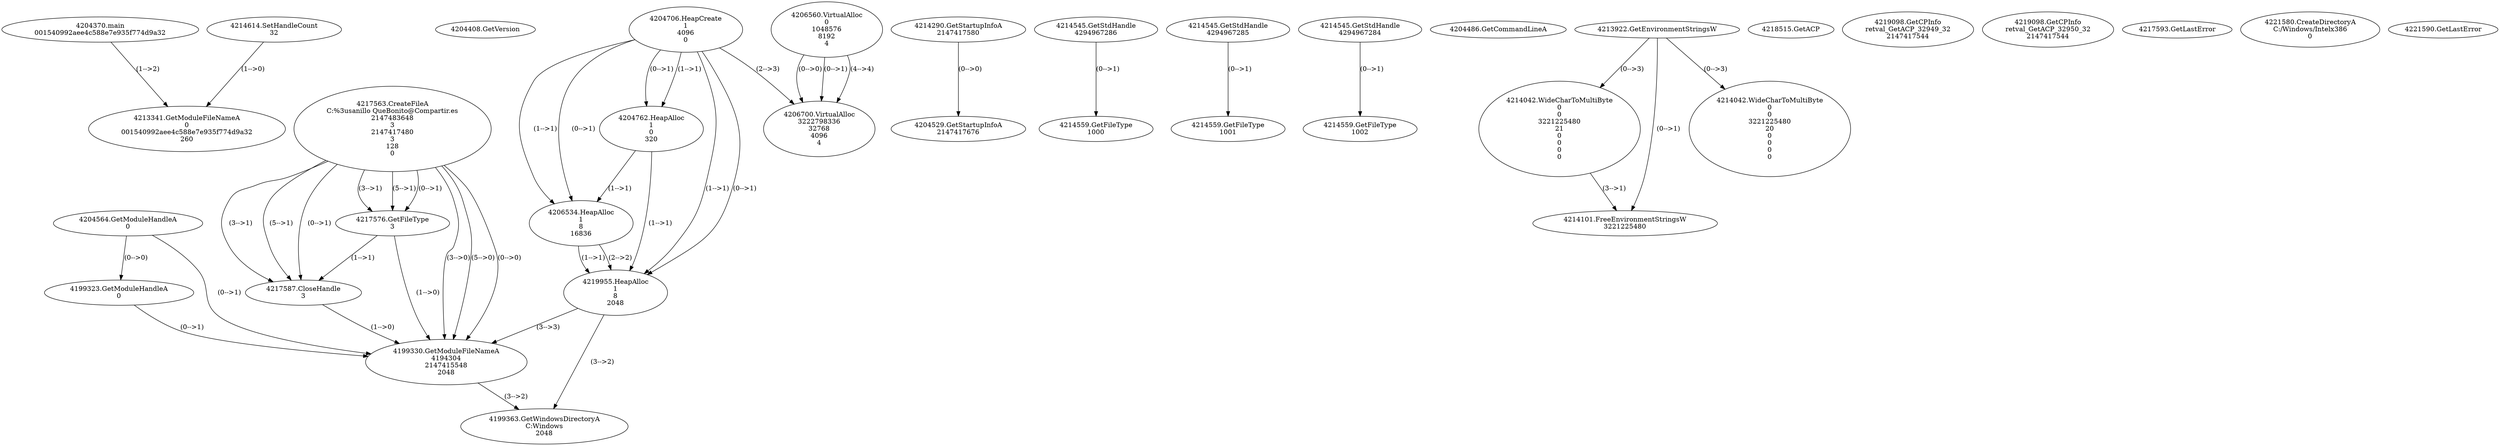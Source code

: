 // Global SCDG with merge call
digraph {
	0 [label="4204370.main
001540992aee4c588e7e935f774d9a32"]
	1 [label="4204408.GetVersion
"]
	2 [label="4204706.HeapCreate
1
4096
0"]
	3 [label="4204762.HeapAlloc
1
0
320"]
	2 -> 3 [label="(1-->1)"]
	2 -> 3 [label="(0-->1)"]
	4 [label="4206534.HeapAlloc
1
8
16836"]
	2 -> 4 [label="(1-->1)"]
	2 -> 4 [label="(0-->1)"]
	3 -> 4 [label="(1-->1)"]
	5 [label="4206560.VirtualAlloc
0
1048576
8192
4"]
	6 [label="4206700.VirtualAlloc
3222798336
32768
4096
4"]
	5 -> 6 [label="(0-->1)"]
	2 -> 6 [label="(2-->3)"]
	5 -> 6 [label="(4-->4)"]
	5 -> 6 [label="(0-->0)"]
	7 [label="4214290.GetStartupInfoA
2147417580"]
	8 [label="4214545.GetStdHandle
4294967286"]
	9 [label="4214559.GetFileType
1000"]
	8 -> 9 [label="(0-->1)"]
	10 [label="4214545.GetStdHandle
4294967285"]
	11 [label="4214559.GetFileType
1001"]
	10 -> 11 [label="(0-->1)"]
	12 [label="4214545.GetStdHandle
4294967284"]
	13 [label="4214559.GetFileType
1002"]
	12 -> 13 [label="(0-->1)"]
	14 [label="4214614.SetHandleCount
32"]
	15 [label="4204486.GetCommandLineA
"]
	16 [label="4213922.GetEnvironmentStringsW
"]
	17 [label="4214042.WideCharToMultiByte
0
0
3221225480
21
0
0
0
0"]
	16 -> 17 [label="(0-->3)"]
	18 [label="4214101.FreeEnvironmentStringsW
3221225480"]
	16 -> 18 [label="(0-->1)"]
	17 -> 18 [label="(3-->1)"]
	19 [label="4218515.GetACP
"]
	20 [label="4219098.GetCPInfo
retval_GetACP_32949_32
2147417544"]
	21 [label="4219098.GetCPInfo
retval_GetACP_32950_32
2147417544"]
	22 [label="4213341.GetModuleFileNameA
0
001540992aee4c588e7e935f774d9a32
260"]
	0 -> 22 [label="(1-->2)"]
	14 -> 22 [label="(1-->0)"]
	23 [label="4219955.HeapAlloc
1
8
2048"]
	2 -> 23 [label="(1-->1)"]
	2 -> 23 [label="(0-->1)"]
	3 -> 23 [label="(1-->1)"]
	4 -> 23 [label="(1-->1)"]
	4 -> 23 [label="(2-->2)"]
	24 [label="4204529.GetStartupInfoA
2147417676"]
	7 -> 24 [label="(0-->0)"]
	25 [label="4204564.GetModuleHandleA
0"]
	26 [label="4217563.CreateFileA
C:\Gusanillo QueBonito@Compartir.es
2147483648
3
2147417480
3
128
0"]
	27 [label="4217576.GetFileType
3"]
	26 -> 27 [label="(3-->1)"]
	26 -> 27 [label="(5-->1)"]
	26 -> 27 [label="(0-->1)"]
	28 [label="4217587.CloseHandle
3"]
	26 -> 28 [label="(3-->1)"]
	26 -> 28 [label="(5-->1)"]
	26 -> 28 [label="(0-->1)"]
	27 -> 28 [label="(1-->1)"]
	29 [label="4217593.GetLastError
"]
	30 [label="4199323.GetModuleHandleA
0"]
	25 -> 30 [label="(0-->0)"]
	31 [label="4199330.GetModuleFileNameA
4194304
2147415548
2048"]
	25 -> 31 [label="(0-->1)"]
	30 -> 31 [label="(0-->1)"]
	23 -> 31 [label="(3-->3)"]
	26 -> 31 [label="(3-->0)"]
	26 -> 31 [label="(5-->0)"]
	26 -> 31 [label="(0-->0)"]
	27 -> 31 [label="(1-->0)"]
	28 -> 31 [label="(1-->0)"]
	32 [label="4199363.GetWindowsDirectoryA
C:\Windows
2048"]
	23 -> 32 [label="(3-->2)"]
	31 -> 32 [label="(3-->2)"]
	33 [label="4221580.CreateDirectoryA
C:/Windows/Intelx386
0"]
	34 [label="4221590.GetLastError
"]
	35 [label="4214042.WideCharToMultiByte
0
0
3221225480
20
0
0
0
0"]
	16 -> 35 [label="(0-->3)"]
}
